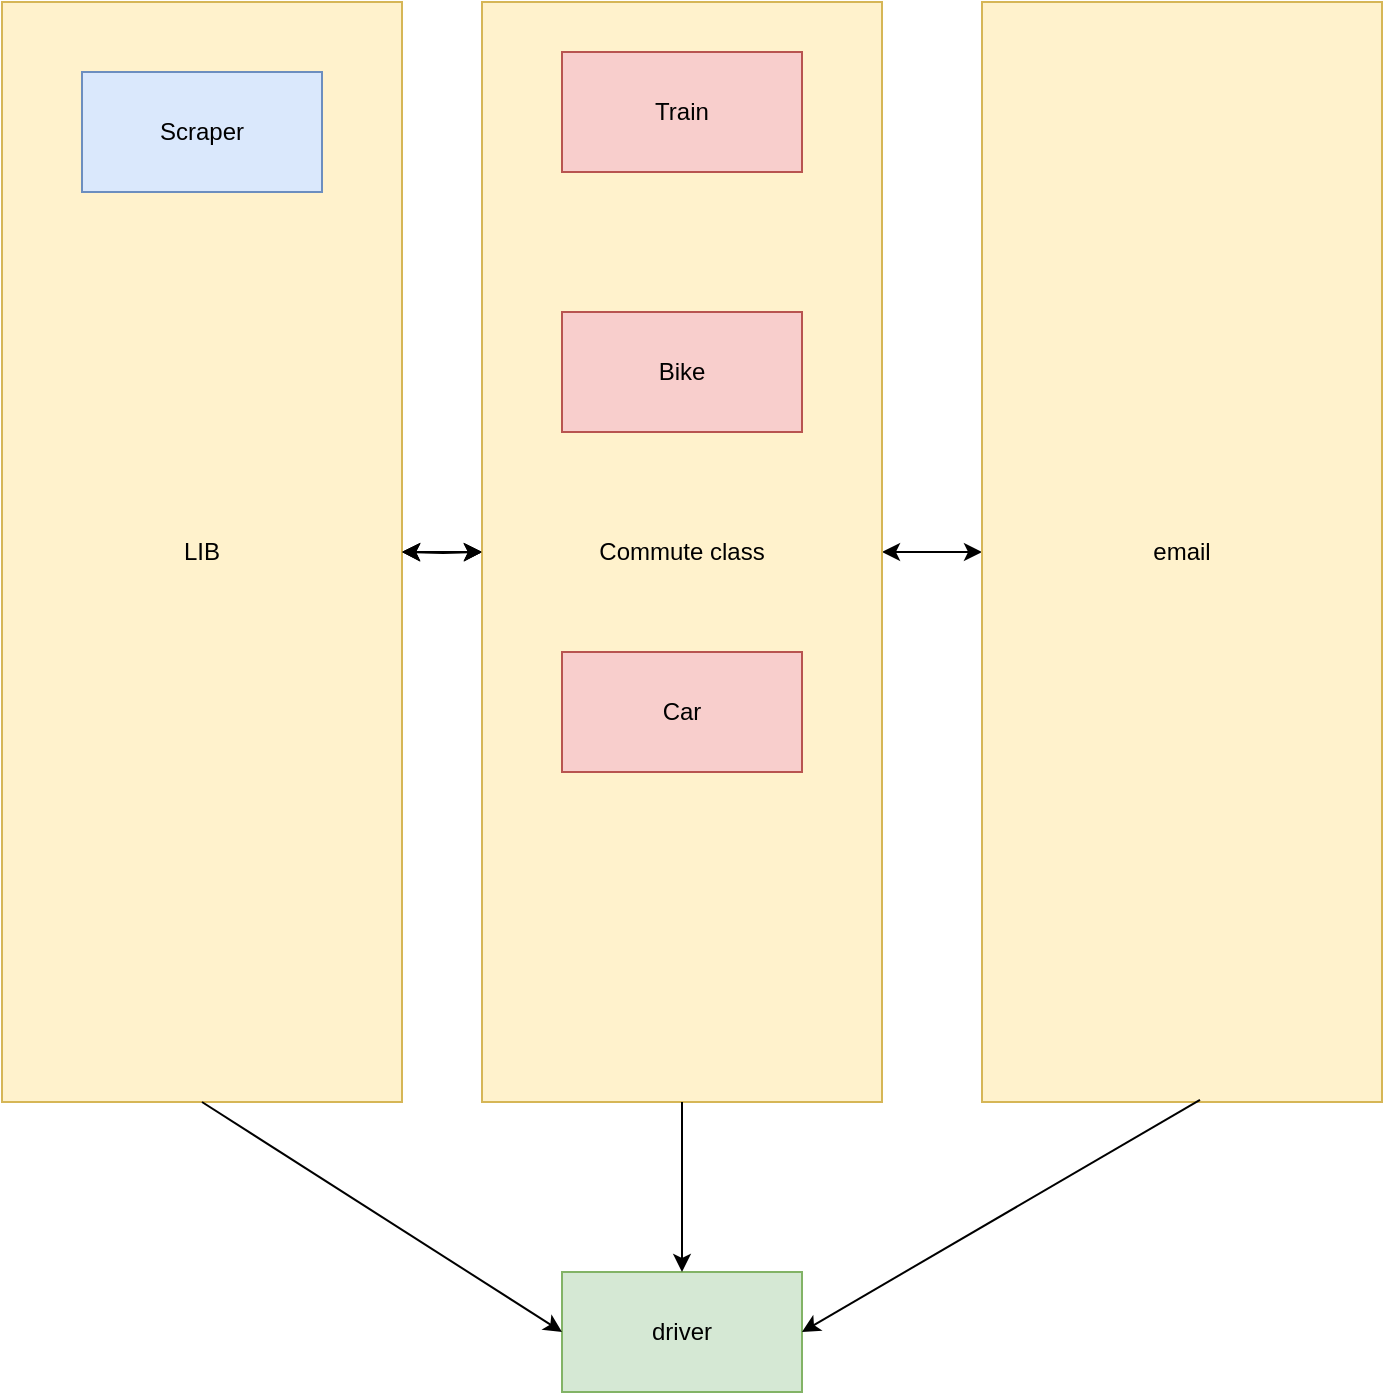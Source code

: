 <mxfile version="13.7.7" type="github">
  <diagram id="schZW7jJ0T7BrjeHntlN" name="Page-1">
    <mxGraphModel dx="1422" dy="802" grid="1" gridSize="10" guides="1" tooltips="1" connect="1" arrows="1" fold="1" page="1" pageScale="1" pageWidth="827" pageHeight="1169" math="0" shadow="0">
      <root>
        <mxCell id="0" />
        <mxCell id="1" parent="0" />
        <mxCell id="j0BSqw5cxHRsi-WtKrp--18" style="edgeStyle=orthogonalEdgeStyle;rounded=0;orthogonalLoop=1;jettySize=auto;html=1;exitX=1;exitY=0.5;exitDx=0;exitDy=0;entryX=0;entryY=0.5;entryDx=0;entryDy=0;startArrow=classic;startFill=1;" edge="1" parent="1" source="j0BSqw5cxHRsi-WtKrp--3" target="j0BSqw5cxHRsi-WtKrp--4">
          <mxGeometry relative="1" as="geometry" />
        </mxCell>
        <mxCell id="j0BSqw5cxHRsi-WtKrp--3" value="LIB" style="rounded=0;whiteSpace=wrap;html=1;fillColor=#fff2cc;strokeColor=#d6b656;" vertex="1" parent="1">
          <mxGeometry x="80" y="35" width="200" height="550" as="geometry" />
        </mxCell>
        <mxCell id="j0BSqw5cxHRsi-WtKrp--2" value="Scraper" style="rounded=0;whiteSpace=wrap;html=1;fillColor=#dae8fc;strokeColor=#6c8ebf;" vertex="1" parent="1">
          <mxGeometry x="120" y="70" width="120" height="60" as="geometry" />
        </mxCell>
        <mxCell id="j0BSqw5cxHRsi-WtKrp--20" value="" style="edgeStyle=orthogonalEdgeStyle;rounded=0;orthogonalLoop=1;jettySize=auto;html=1;startArrow=classic;startFill=1;" edge="1" parent="1" source="j0BSqw5cxHRsi-WtKrp--4" target="j0BSqw5cxHRsi-WtKrp--3">
          <mxGeometry relative="1" as="geometry" />
        </mxCell>
        <mxCell id="j0BSqw5cxHRsi-WtKrp--22" style="edgeStyle=orthogonalEdgeStyle;rounded=0;orthogonalLoop=1;jettySize=auto;html=1;entryX=0;entryY=0.5;entryDx=0;entryDy=0;startArrow=classic;startFill=1;" edge="1" parent="1" source="j0BSqw5cxHRsi-WtKrp--4" target="j0BSqw5cxHRsi-WtKrp--19">
          <mxGeometry relative="1" as="geometry" />
        </mxCell>
        <mxCell id="j0BSqw5cxHRsi-WtKrp--4" value="&lt;div align=&quot;center&quot;&gt;Commute class&lt;/div&gt;" style="rounded=0;whiteSpace=wrap;html=1;fillColor=#fff2cc;strokeColor=#d6b656;align=center;" vertex="1" parent="1">
          <mxGeometry x="320" y="35" width="200" height="550" as="geometry" />
        </mxCell>
        <mxCell id="j0BSqw5cxHRsi-WtKrp--7" value="Car" style="rounded=0;whiteSpace=wrap;html=1;fillColor=#f8cecc;strokeColor=#b85450;" vertex="1" parent="1">
          <mxGeometry x="360" y="360" width="120" height="60" as="geometry" />
        </mxCell>
        <mxCell id="j0BSqw5cxHRsi-WtKrp--8" value="Train" style="rounded=0;whiteSpace=wrap;html=1;fillColor=#f8cecc;strokeColor=#b85450;" vertex="1" parent="1">
          <mxGeometry x="360" y="60" width="120" height="60" as="geometry" />
        </mxCell>
        <mxCell id="j0BSqw5cxHRsi-WtKrp--9" value="Bike" style="rounded=0;whiteSpace=wrap;html=1;fillColor=#f8cecc;strokeColor=#b85450;" vertex="1" parent="1">
          <mxGeometry x="360" y="190" width="120" height="60" as="geometry" />
        </mxCell>
        <mxCell id="j0BSqw5cxHRsi-WtKrp--19" value="&lt;div align=&quot;center&quot;&gt;email&lt;/div&gt;" style="rounded=0;whiteSpace=wrap;html=1;fillColor=#fff2cc;strokeColor=#d6b656;align=center;" vertex="1" parent="1">
          <mxGeometry x="570" y="35" width="200" height="550" as="geometry" />
        </mxCell>
        <mxCell id="j0BSqw5cxHRsi-WtKrp--21" value="" style="edgeStyle=orthogonalEdgeStyle;rounded=0;orthogonalLoop=1;jettySize=auto;html=1;startArrow=classic;startFill=1;" edge="1" parent="1">
          <mxGeometry relative="1" as="geometry">
            <mxPoint x="320" y="310" as="sourcePoint" />
            <mxPoint x="280" y="310" as="targetPoint" />
          </mxGeometry>
        </mxCell>
        <mxCell id="j0BSqw5cxHRsi-WtKrp--23" value="driver" style="rounded=0;whiteSpace=wrap;html=1;fillColor=#d5e8d4;strokeColor=#82b366;" vertex="1" parent="1">
          <mxGeometry x="360" y="670" width="120" height="60" as="geometry" />
        </mxCell>
        <mxCell id="j0BSqw5cxHRsi-WtKrp--25" value="" style="endArrow=classic;html=1;exitX=0.5;exitY=1;exitDx=0;exitDy=0;" edge="1" parent="1" source="j0BSqw5cxHRsi-WtKrp--4" target="j0BSqw5cxHRsi-WtKrp--23">
          <mxGeometry width="50" height="50" relative="1" as="geometry">
            <mxPoint x="390" y="460" as="sourcePoint" />
            <mxPoint x="440" y="410" as="targetPoint" />
          </mxGeometry>
        </mxCell>
        <mxCell id="j0BSqw5cxHRsi-WtKrp--26" value="" style="endArrow=classic;html=1;exitX=0.5;exitY=1;exitDx=0;exitDy=0;entryX=0;entryY=0.5;entryDx=0;entryDy=0;" edge="1" parent="1" source="j0BSqw5cxHRsi-WtKrp--3" target="j0BSqw5cxHRsi-WtKrp--23">
          <mxGeometry width="50" height="50" relative="1" as="geometry">
            <mxPoint x="210" y="670" as="sourcePoint" />
            <mxPoint x="260" y="620" as="targetPoint" />
          </mxGeometry>
        </mxCell>
        <mxCell id="j0BSqw5cxHRsi-WtKrp--27" value="" style="endArrow=classic;html=1;exitX=0.545;exitY=0.998;exitDx=0;exitDy=0;exitPerimeter=0;entryX=1;entryY=0.5;entryDx=0;entryDy=0;" edge="1" parent="1" source="j0BSqw5cxHRsi-WtKrp--19" target="j0BSqw5cxHRsi-WtKrp--23">
          <mxGeometry width="50" height="50" relative="1" as="geometry">
            <mxPoint x="560" y="670" as="sourcePoint" />
            <mxPoint x="610" y="620" as="targetPoint" />
          </mxGeometry>
        </mxCell>
      </root>
    </mxGraphModel>
  </diagram>
</mxfile>
